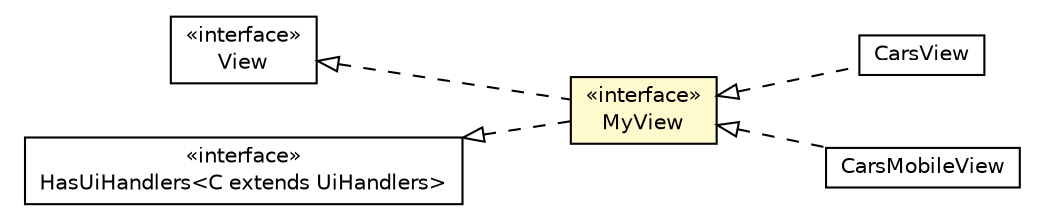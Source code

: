 #!/usr/local/bin/dot
#
# Class diagram 
# Generated by UMLGraph version R5_6-24-gf6e263 (http://www.umlgraph.org/)
#

digraph G {
	edge [fontname="Helvetica",fontsize=10,labelfontname="Helvetica",labelfontsize=10];
	node [fontname="Helvetica",fontsize=10,shape=plaintext];
	nodesep=0.25;
	ranksep=0.5;
	rankdir=LR;
	// com.gwtplatform.mvp.client.View
	c126466 [label=<<table title="com.gwtplatform.mvp.client.View" border="0" cellborder="1" cellspacing="0" cellpadding="2" port="p" href="../../../../mvp/client/View.html">
		<tr><td><table border="0" cellspacing="0" cellpadding="1">
<tr><td align="center" balign="center"> &#171;interface&#187; </td></tr>
<tr><td align="center" balign="center"> View </td></tr>
		</table></td></tr>
		</table>>, URL="../../../../mvp/client/View.html", fontname="Helvetica", fontcolor="black", fontsize=10.0];
	// com.gwtplatform.mvp.client.HasUiHandlers<C extends com.gwtplatform.mvp.client.UiHandlers>
	c126486 [label=<<table title="com.gwtplatform.mvp.client.HasUiHandlers" border="0" cellborder="1" cellspacing="0" cellpadding="2" port="p" href="../../../../mvp/client/HasUiHandlers.html">
		<tr><td><table border="0" cellspacing="0" cellpadding="1">
<tr><td align="center" balign="center"> &#171;interface&#187; </td></tr>
<tr><td align="center" balign="center"> HasUiHandlers&lt;C extends UiHandlers&gt; </td></tr>
		</table></td></tr>
		</table>>, URL="../../../../mvp/client/HasUiHandlers.html", fontname="Helvetica", fontcolor="black", fontsize=10.0];
	// com.gwtplatform.carstore.client.application.cars.CarsView
	c126741 [label=<<table title="com.gwtplatform.carstore.client.application.cars.CarsView" border="0" cellborder="1" cellspacing="0" cellpadding="2" port="p" href="./CarsView.html">
		<tr><td><table border="0" cellspacing="0" cellpadding="1">
<tr><td align="center" balign="center"> CarsView </td></tr>
		</table></td></tr>
		</table>>, URL="./CarsView.html", fontname="Helvetica", fontcolor="black", fontsize=10.0];
	// com.gwtplatform.carstore.client.application.cars.CarsPresenter.MyView
	c126744 [label=<<table title="com.gwtplatform.carstore.client.application.cars.CarsPresenter.MyView" border="0" cellborder="1" cellspacing="0" cellpadding="2" port="p" bgcolor="lemonChiffon" href="./CarsPresenter.MyView.html">
		<tr><td><table border="0" cellspacing="0" cellpadding="1">
<tr><td align="center" balign="center"> &#171;interface&#187; </td></tr>
<tr><td align="center" balign="center"> MyView </td></tr>
		</table></td></tr>
		</table>>, URL="./CarsPresenter.MyView.html", fontname="Helvetica", fontcolor="black", fontsize=10.0];
	// com.gwtplatform.carstore.client.application.cars.CarsMobileView
	c126747 [label=<<table title="com.gwtplatform.carstore.client.application.cars.CarsMobileView" border="0" cellborder="1" cellspacing="0" cellpadding="2" port="p" href="./CarsMobileView.html">
		<tr><td><table border="0" cellspacing="0" cellpadding="1">
<tr><td align="center" balign="center"> CarsMobileView </td></tr>
		</table></td></tr>
		</table>>, URL="./CarsMobileView.html", fontname="Helvetica", fontcolor="black", fontsize=10.0];
	//com.gwtplatform.carstore.client.application.cars.CarsView implements com.gwtplatform.carstore.client.application.cars.CarsPresenter.MyView
	c126744:p -> c126741:p [dir=back,arrowtail=empty,style=dashed];
	//com.gwtplatform.carstore.client.application.cars.CarsPresenter.MyView implements com.gwtplatform.mvp.client.View
	c126466:p -> c126744:p [dir=back,arrowtail=empty,style=dashed];
	//com.gwtplatform.carstore.client.application.cars.CarsPresenter.MyView implements com.gwtplatform.mvp.client.HasUiHandlers<C extends com.gwtplatform.mvp.client.UiHandlers>
	c126486:p -> c126744:p [dir=back,arrowtail=empty,style=dashed];
	//com.gwtplatform.carstore.client.application.cars.CarsMobileView implements com.gwtplatform.carstore.client.application.cars.CarsPresenter.MyView
	c126744:p -> c126747:p [dir=back,arrowtail=empty,style=dashed];
}


